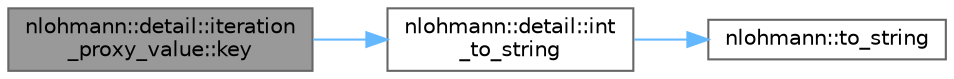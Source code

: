 digraph "nlohmann::detail::iteration_proxy_value::key"
{
 // LATEX_PDF_SIZE
  bgcolor="transparent";
  edge [fontname=Helvetica,fontsize=10,labelfontname=Helvetica,labelfontsize=10];
  node [fontname=Helvetica,fontsize=10,shape=box,height=0.2,width=0.4];
  rankdir="LR";
  Node1 [label="nlohmann::detail::iteration\l_proxy_value::key",height=0.2,width=0.4,color="gray40", fillcolor="grey60", style="filled", fontcolor="black",tooltip="return key of the iterator"];
  Node1 -> Node2 [color="steelblue1",style="solid"];
  Node2 [label="nlohmann::detail::int\l_to_string",height=0.2,width=0.4,color="grey40", fillcolor="white", style="filled",URL="$a00477.html#a3c45286b0a2f15ea0a756cb87a76cf9b",tooltip=" "];
  Node2 -> Node3 [color="steelblue1",style="solid"];
  Node3 [label="nlohmann::to_string",height=0.2,width=0.4,color="grey40", fillcolor="white", style="filled",URL="$a00476.html#a6ce645a0b8717757e096a5b5773b7a16",tooltip="user-defined to_string function for JSON values"];
}
